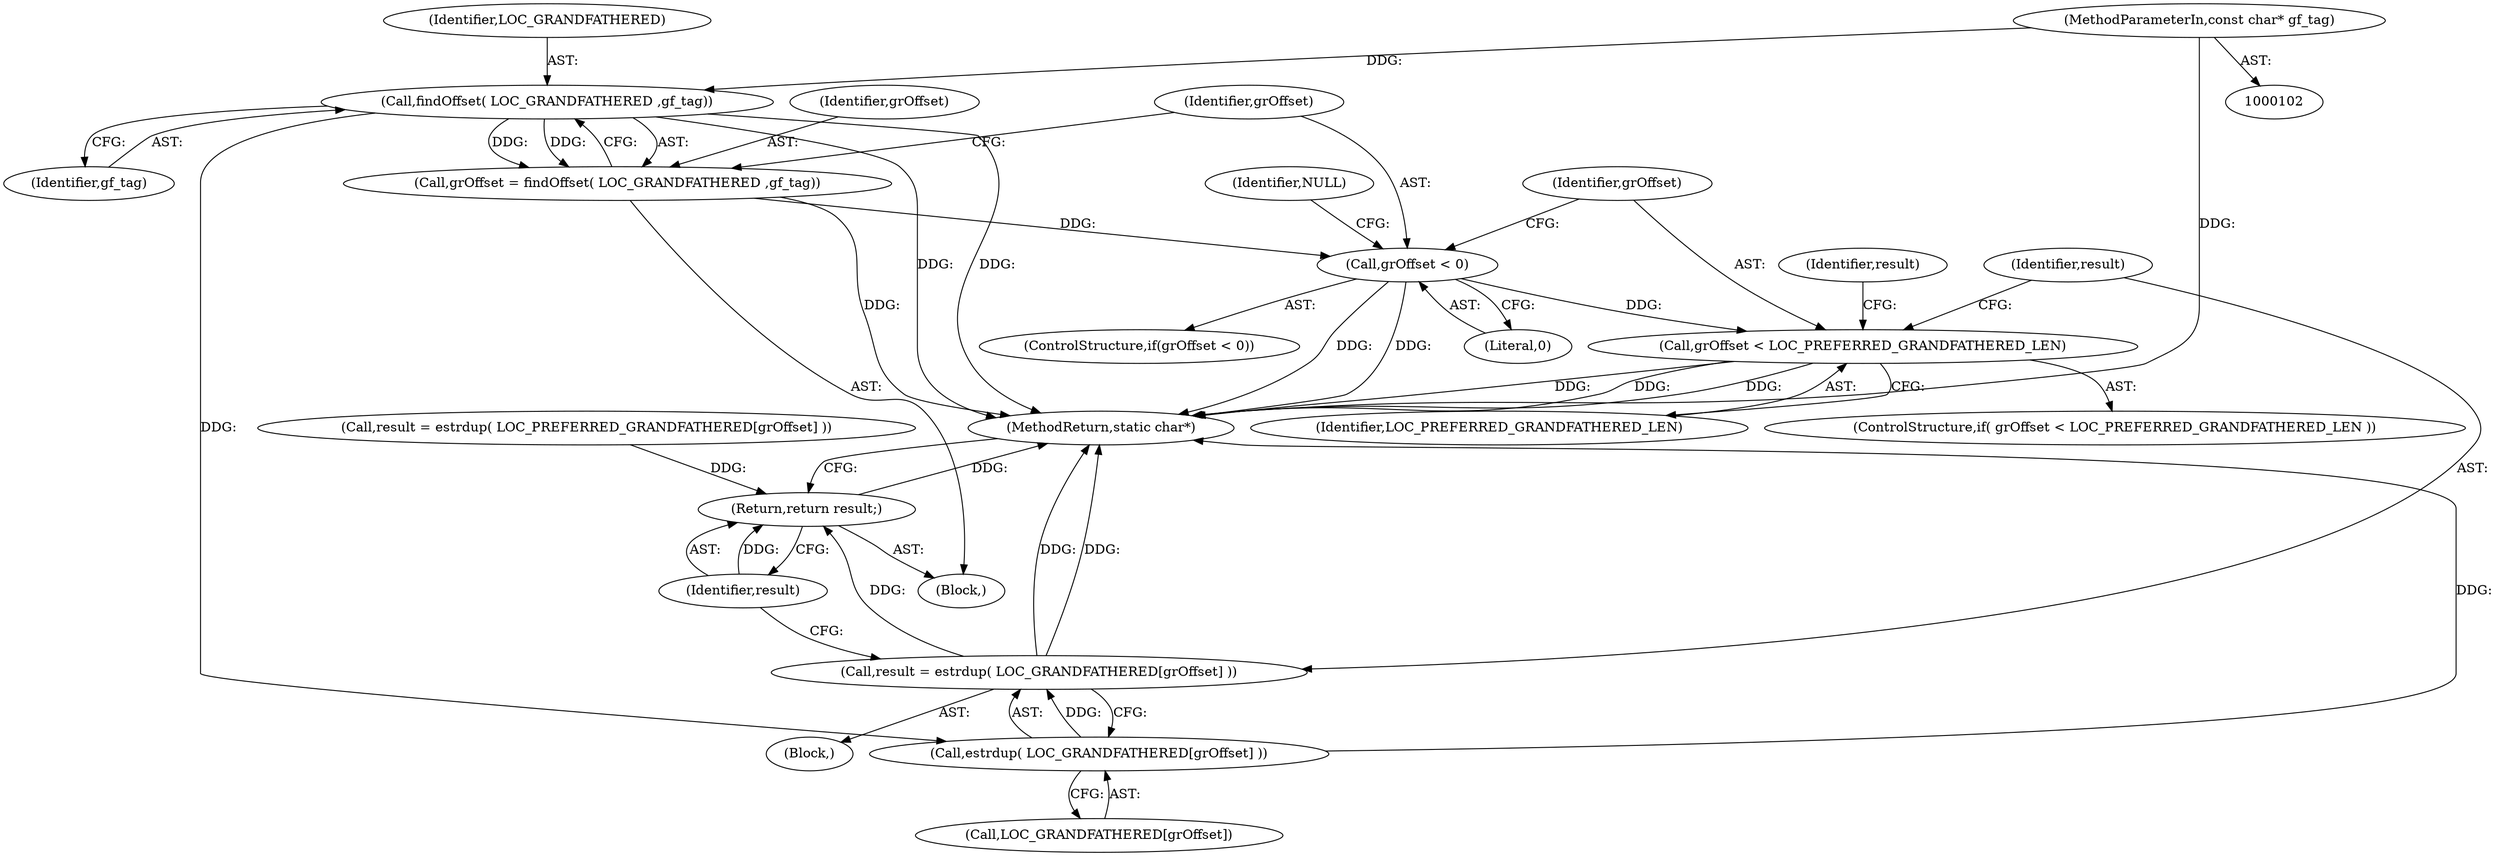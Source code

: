 digraph "0_php-src_97eff7eb57fc2320c267a949cffd622c38712484?w=1_18@pointer" {
"1000103" [label="(MethodParameterIn,const char* gf_tag)"];
"1000115" [label="(Call,findOffset( LOC_GRANDFATHERED ,gf_tag))"];
"1000113" [label="(Call,grOffset = findOffset( LOC_GRANDFATHERED ,gf_tag))"];
"1000119" [label="(Call,grOffset < 0)"];
"1000126" [label="(Call,grOffset < LOC_PREFERRED_GRANDFATHERED_LEN)"];
"1000140" [label="(Call,estrdup( LOC_GRANDFATHERED[grOffset] ))"];
"1000138" [label="(Call,result = estrdup( LOC_GRANDFATHERED[grOffset] ))"];
"1000144" [label="(Return,return result;)"];
"1000114" [label="(Identifier,grOffset)"];
"1000137" [label="(Block,)"];
"1000146" [label="(MethodReturn,static char*)"];
"1000113" [label="(Call,grOffset = findOffset( LOC_GRANDFATHERED ,gf_tag))"];
"1000125" [label="(ControlStructure,if( grOffset < LOC_PREFERRED_GRANDFATHERED_LEN ))"];
"1000117" [label="(Identifier,gf_tag)"];
"1000104" [label="(Block,)"];
"1000145" [label="(Identifier,result)"];
"1000116" [label="(Identifier,LOC_GRANDFATHERED)"];
"1000120" [label="(Identifier,grOffset)"];
"1000127" [label="(Identifier,grOffset)"];
"1000144" [label="(Return,return result;)"];
"1000115" [label="(Call,findOffset( LOC_GRANDFATHERED ,gf_tag))"];
"1000124" [label="(Identifier,NULL)"];
"1000131" [label="(Identifier,result)"];
"1000103" [label="(MethodParameterIn,const char* gf_tag)"];
"1000118" [label="(ControlStructure,if(grOffset < 0))"];
"1000140" [label="(Call,estrdup( LOC_GRANDFATHERED[grOffset] ))"];
"1000141" [label="(Call,LOC_GRANDFATHERED[grOffset])"];
"1000139" [label="(Identifier,result)"];
"1000121" [label="(Literal,0)"];
"1000119" [label="(Call,grOffset < 0)"];
"1000126" [label="(Call,grOffset < LOC_PREFERRED_GRANDFATHERED_LEN)"];
"1000138" [label="(Call,result = estrdup( LOC_GRANDFATHERED[grOffset] ))"];
"1000130" [label="(Call,result = estrdup( LOC_PREFERRED_GRANDFATHERED[grOffset] ))"];
"1000128" [label="(Identifier,LOC_PREFERRED_GRANDFATHERED_LEN)"];
"1000103" -> "1000102"  [label="AST: "];
"1000103" -> "1000146"  [label="DDG: "];
"1000103" -> "1000115"  [label="DDG: "];
"1000115" -> "1000113"  [label="AST: "];
"1000115" -> "1000117"  [label="CFG: "];
"1000116" -> "1000115"  [label="AST: "];
"1000117" -> "1000115"  [label="AST: "];
"1000113" -> "1000115"  [label="CFG: "];
"1000115" -> "1000146"  [label="DDG: "];
"1000115" -> "1000146"  [label="DDG: "];
"1000115" -> "1000113"  [label="DDG: "];
"1000115" -> "1000113"  [label="DDG: "];
"1000115" -> "1000140"  [label="DDG: "];
"1000113" -> "1000104"  [label="AST: "];
"1000114" -> "1000113"  [label="AST: "];
"1000120" -> "1000113"  [label="CFG: "];
"1000113" -> "1000146"  [label="DDG: "];
"1000113" -> "1000119"  [label="DDG: "];
"1000119" -> "1000118"  [label="AST: "];
"1000119" -> "1000121"  [label="CFG: "];
"1000120" -> "1000119"  [label="AST: "];
"1000121" -> "1000119"  [label="AST: "];
"1000124" -> "1000119"  [label="CFG: "];
"1000127" -> "1000119"  [label="CFG: "];
"1000119" -> "1000146"  [label="DDG: "];
"1000119" -> "1000146"  [label="DDG: "];
"1000119" -> "1000126"  [label="DDG: "];
"1000126" -> "1000125"  [label="AST: "];
"1000126" -> "1000128"  [label="CFG: "];
"1000127" -> "1000126"  [label="AST: "];
"1000128" -> "1000126"  [label="AST: "];
"1000131" -> "1000126"  [label="CFG: "];
"1000139" -> "1000126"  [label="CFG: "];
"1000126" -> "1000146"  [label="DDG: "];
"1000126" -> "1000146"  [label="DDG: "];
"1000126" -> "1000146"  [label="DDG: "];
"1000140" -> "1000138"  [label="AST: "];
"1000140" -> "1000141"  [label="CFG: "];
"1000141" -> "1000140"  [label="AST: "];
"1000138" -> "1000140"  [label="CFG: "];
"1000140" -> "1000146"  [label="DDG: "];
"1000140" -> "1000138"  [label="DDG: "];
"1000138" -> "1000137"  [label="AST: "];
"1000139" -> "1000138"  [label="AST: "];
"1000145" -> "1000138"  [label="CFG: "];
"1000138" -> "1000146"  [label="DDG: "];
"1000138" -> "1000146"  [label="DDG: "];
"1000138" -> "1000144"  [label="DDG: "];
"1000144" -> "1000104"  [label="AST: "];
"1000144" -> "1000145"  [label="CFG: "];
"1000145" -> "1000144"  [label="AST: "];
"1000146" -> "1000144"  [label="CFG: "];
"1000144" -> "1000146"  [label="DDG: "];
"1000145" -> "1000144"  [label="DDG: "];
"1000130" -> "1000144"  [label="DDG: "];
}
